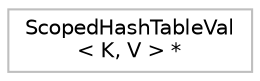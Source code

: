 digraph "Graphical Class Hierarchy"
{
 // LATEX_PDF_SIZE
  bgcolor="transparent";
  edge [fontname="Helvetica",fontsize="10",labelfontname="Helvetica",labelfontsize="10"];
  node [fontname="Helvetica",fontsize="10",shape=record];
  rankdir="LR";
  Node0 [label="ScopedHashTableVal\l\< K, V \> *",height=0.2,width=0.4,color="grey75",tooltip=" "];
}
